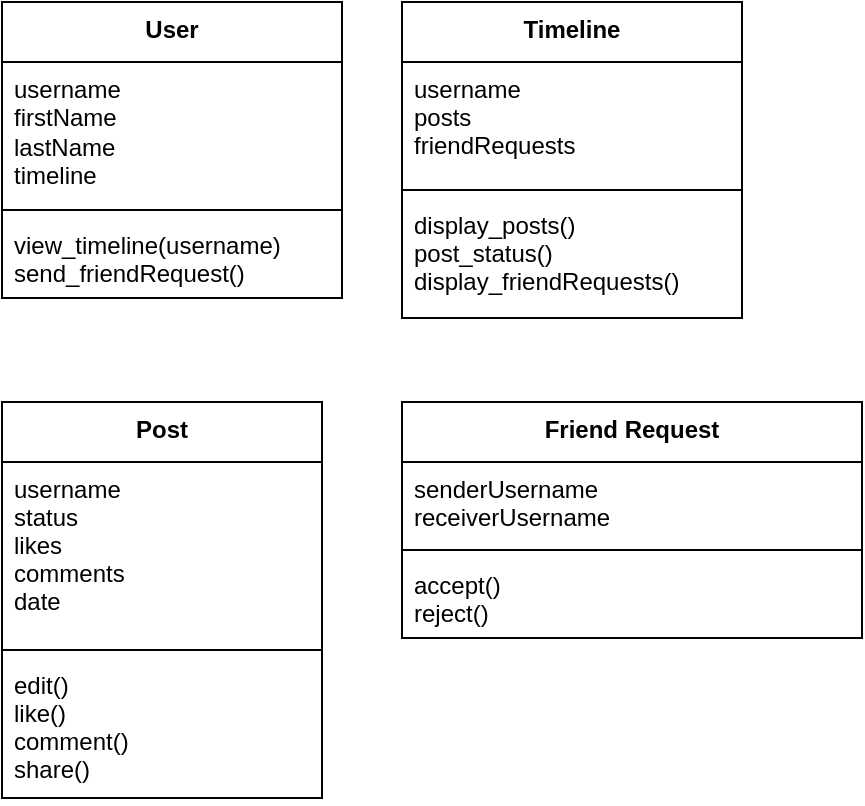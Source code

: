 <mxfile version="20.3.0" type="device"><diagram id="uJp0RaiWbhZFtzdTOFTy" name="Page-1"><mxGraphModel dx="1422" dy="744" grid="1" gridSize="10" guides="1" tooltips="1" connect="1" arrows="1" fold="1" page="1" pageScale="1" pageWidth="850" pageHeight="1100" math="0" shadow="0"><root><mxCell id="0"/><mxCell id="1" parent="0"/><mxCell id="8g6CYAyY8BrVpFSs_8GK-1" value="User" style="swimlane;fontStyle=1;align=center;verticalAlign=top;childLayout=stackLayout;horizontal=1;startSize=30;horizontalStack=0;resizeParent=1;resizeParentMax=0;resizeLast=0;collapsible=1;marginBottom=0;autosize=1;" parent="1" vertex="1"><mxGeometry x="200" y="200" width="170" height="148" as="geometry"/></mxCell><mxCell id="8g6CYAyY8BrVpFSs_8GK-2" value="username&#xA;firstName&#xA;lastName&#xA;timeline" style="text;strokeColor=none;fillColor=none;align=left;verticalAlign=top;spacingLeft=4;spacingRight=4;overflow=hidden;rotatable=0;points=[[0,0.5],[1,0.5]];portConstraint=eastwest;whiteSpace=wrap;autosize=1;" parent="8g6CYAyY8BrVpFSs_8GK-1" vertex="1"><mxGeometry y="30" width="170" height="70" as="geometry"/></mxCell><mxCell id="8g6CYAyY8BrVpFSs_8GK-3" value="" style="line;strokeWidth=1;fillColor=none;align=left;verticalAlign=middle;spacingTop=-1;spacingLeft=3;spacingRight=3;rotatable=0;labelPosition=right;points=[];portConstraint=eastwest;strokeColor=inherit;autosize=1;" parent="8g6CYAyY8BrVpFSs_8GK-1" vertex="1"><mxGeometry y="100" width="170" height="8" as="geometry"/></mxCell><mxCell id="8g6CYAyY8BrVpFSs_8GK-4" value="view_timeline(username)&#xA;send_friendRequest()&#xA;" style="text;strokeColor=none;fillColor=none;align=left;verticalAlign=top;spacingLeft=4;spacingRight=4;overflow=hidden;rotatable=0;points=[[0,0.5],[1,0.5]];portConstraint=eastwest;autosize=1;" parent="8g6CYAyY8BrVpFSs_8GK-1" vertex="1"><mxGeometry y="108" width="170" height="40" as="geometry"/></mxCell><mxCell id="8g6CYAyY8BrVpFSs_8GK-5" value="Post" style="swimlane;fontStyle=1;align=center;verticalAlign=top;childLayout=stackLayout;horizontal=1;startSize=30;horizontalStack=0;resizeParent=1;resizeParentMax=0;resizeLast=0;collapsible=1;marginBottom=0;html=0;autosize=1;" parent="1" vertex="1"><mxGeometry x="200" y="400" width="160" height="198" as="geometry"/></mxCell><mxCell id="8g6CYAyY8BrVpFSs_8GK-6" value="username&#xA;status&#xA;likes&#xA;comments&#xA;date&#xA;" style="text;strokeColor=none;fillColor=none;align=left;verticalAlign=top;spacingLeft=4;spacingRight=4;overflow=hidden;rotatable=0;points=[[0,0.5],[1,0.5]];portConstraint=eastwest;html=0;autosize=1;" parent="8g6CYAyY8BrVpFSs_8GK-5" vertex="1"><mxGeometry y="30" width="160" height="90" as="geometry"/></mxCell><mxCell id="8g6CYAyY8BrVpFSs_8GK-7" value="" style="line;strokeWidth=1;fillColor=none;align=left;verticalAlign=middle;spacingTop=-1;spacingLeft=3;spacingRight=3;rotatable=0;labelPosition=right;points=[];portConstraint=eastwest;strokeColor=inherit;html=0;autosize=1;" parent="8g6CYAyY8BrVpFSs_8GK-5" vertex="1"><mxGeometry y="120" width="160" height="8" as="geometry"/></mxCell><mxCell id="8g6CYAyY8BrVpFSs_8GK-8" value="edit()&#xA;like()&#xA;comment()&#xA;share()" style="text;strokeColor=none;fillColor=none;align=left;verticalAlign=top;spacingLeft=4;spacingRight=4;overflow=hidden;rotatable=0;points=[[0,0.5],[1,0.5]];portConstraint=eastwest;html=0;autosize=1;" parent="8g6CYAyY8BrVpFSs_8GK-5" vertex="1"><mxGeometry y="128" width="160" height="70" as="geometry"/></mxCell><mxCell id="8g6CYAyY8BrVpFSs_8GK-9" value="Timeline" style="swimlane;fontStyle=1;align=center;verticalAlign=top;childLayout=stackLayout;horizontal=1;startSize=30;horizontalStack=0;resizeParent=1;resizeParentMax=0;resizeLast=0;collapsible=1;marginBottom=0;html=0;autosize=1;" parent="1" vertex="1"><mxGeometry x="400" y="200" width="170" height="158" as="geometry"/></mxCell><mxCell id="8g6CYAyY8BrVpFSs_8GK-10" value="username&#xA;posts&#xA;friendRequests&#xA;" style="text;strokeColor=none;fillColor=none;align=left;verticalAlign=top;spacingLeft=4;spacingRight=4;overflow=hidden;rotatable=0;points=[[0,0.5],[1,0.5]];portConstraint=eastwest;html=0;autosize=1;" parent="8g6CYAyY8BrVpFSs_8GK-9" vertex="1"><mxGeometry y="30" width="170" height="60" as="geometry"/></mxCell><mxCell id="8g6CYAyY8BrVpFSs_8GK-11" value="" style="line;strokeWidth=1;fillColor=none;align=left;verticalAlign=middle;spacingTop=-1;spacingLeft=3;spacingRight=3;rotatable=0;labelPosition=right;points=[];portConstraint=eastwest;strokeColor=inherit;html=0;autosize=1;" parent="8g6CYAyY8BrVpFSs_8GK-9" vertex="1"><mxGeometry y="90" width="170" height="8" as="geometry"/></mxCell><mxCell id="8g6CYAyY8BrVpFSs_8GK-12" value="display_posts()&#xA;post_status()&#xA;display_friendRequests()&#xA;" style="text;strokeColor=none;fillColor=none;align=left;verticalAlign=top;spacingLeft=4;spacingRight=4;overflow=hidden;rotatable=0;points=[[0,0.5],[1,0.5]];portConstraint=eastwest;html=0;autosize=1;" parent="8g6CYAyY8BrVpFSs_8GK-9" vertex="1"><mxGeometry y="98" width="170" height="60" as="geometry"/></mxCell><mxCell id="8g6CYAyY8BrVpFSs_8GK-13" value="Friend Request" style="swimlane;fontStyle=1;align=center;verticalAlign=top;childLayout=stackLayout;horizontal=1;startSize=30;horizontalStack=0;resizeParent=1;resizeParentMax=0;resizeLast=0;collapsible=1;marginBottom=0;html=0;autosize=1;" parent="1" vertex="1"><mxGeometry x="400" y="400" width="230" height="118" as="geometry"/></mxCell><mxCell id="8g6CYAyY8BrVpFSs_8GK-14" value="senderUsername&#xA;receiverUsername" style="text;strokeColor=none;fillColor=none;align=left;verticalAlign=top;spacingLeft=4;spacingRight=4;overflow=hidden;rotatable=0;points=[[0,0.5],[1,0.5]];portConstraint=eastwest;html=0;autosize=1;" parent="8g6CYAyY8BrVpFSs_8GK-13" vertex="1"><mxGeometry y="30" width="230" height="40" as="geometry"/></mxCell><mxCell id="8g6CYAyY8BrVpFSs_8GK-15" value="" style="line;strokeWidth=1;fillColor=none;align=left;verticalAlign=middle;spacingTop=-1;spacingLeft=3;spacingRight=3;rotatable=0;labelPosition=right;points=[];portConstraint=eastwest;strokeColor=inherit;html=0;autosize=1;" parent="8g6CYAyY8BrVpFSs_8GK-13" vertex="1"><mxGeometry y="70" width="230" height="8" as="geometry"/></mxCell><mxCell id="8g6CYAyY8BrVpFSs_8GK-16" value="accept()&#xA;reject()" style="text;strokeColor=none;fillColor=none;align=left;verticalAlign=top;spacingLeft=4;spacingRight=4;overflow=hidden;rotatable=0;points=[[0,0.5],[1,0.5]];portConstraint=eastwest;html=0;autosize=1;" parent="8g6CYAyY8BrVpFSs_8GK-13" vertex="1"><mxGeometry y="78" width="230" height="40" as="geometry"/></mxCell></root></mxGraphModel></diagram></mxfile>